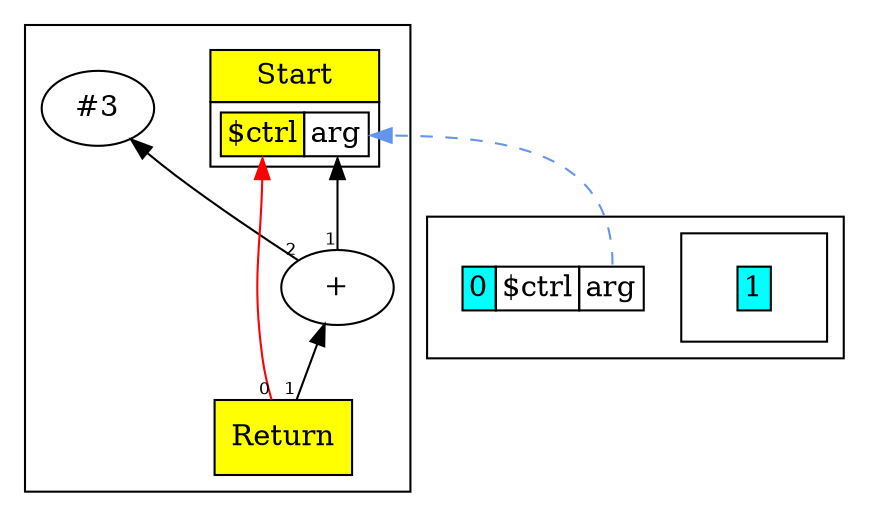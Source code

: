 digraph chapter04 {
/*
return 1+arg+2; #showGraph;
*/
	rankdir=BT;
	ordering="in";
	concentrate="true";
	subgraph cluster_Nodes {
		Start2 [ shape=plaintext label=<
			<TABLE BORDER="0" CELLBORDER="1" CELLSPACING="0" CELLPADDING="4">
			<TR><TD BGCOLOR="yellow">Start</TD></TR>
			<TR><TD>
				<TABLE BORDER="0" CELLBORDER="1" CELLSPACING="0">
				<TR><TD PORT="p0" BGCOLOR="yellow">$ctrl</TD><TD PORT="p1">arg</TD></TR>
				</TABLE>
			</TD></TR>
			</TABLE>>
		];
		Con_10 [ label="#3" ];
		Add11 [ label="+" ];
		Return12 [ shape=box style=filled fillcolor=yellow label="Return" ];
	}
	node [shape=plaintext];
	subgraph cluster_Scope1_0 {
		Scope1_0 [label=<
			<TABLE BORDER="0" CELLBORDER="1" CELLSPACING="0">
			<TR><TD BGCOLOR="cyan">0</TD><TD PORT="Scope1_0_$ctrl">$ctrl</TD><TD PORT="Scope1_0_arg">arg</TD></TR>
			</TABLE>>];
	subgraph cluster_Scope1_1 {
		Scope1_1 [label=<
			<TABLE BORDER="0" CELLBORDER="1" CELLSPACING="0">
			<TR><TD BGCOLOR="cyan">1</TD></TR>
			</TABLE>>];
	}
	}
	edge [ fontname=Helvetica, fontsize=8 ];
	Add11 -> Start2:p1[taillabel=1];
	Add11 -> Con_10[taillabel=2];
	Return12 -> Start2:p0[taillabel=0; color=red];
	Return12 -> Add11[taillabel=1];
	edge [style=dashed color=cornflowerblue];
	Scope1_0:"Scope1_0_arg" -> Start2:p1;
}